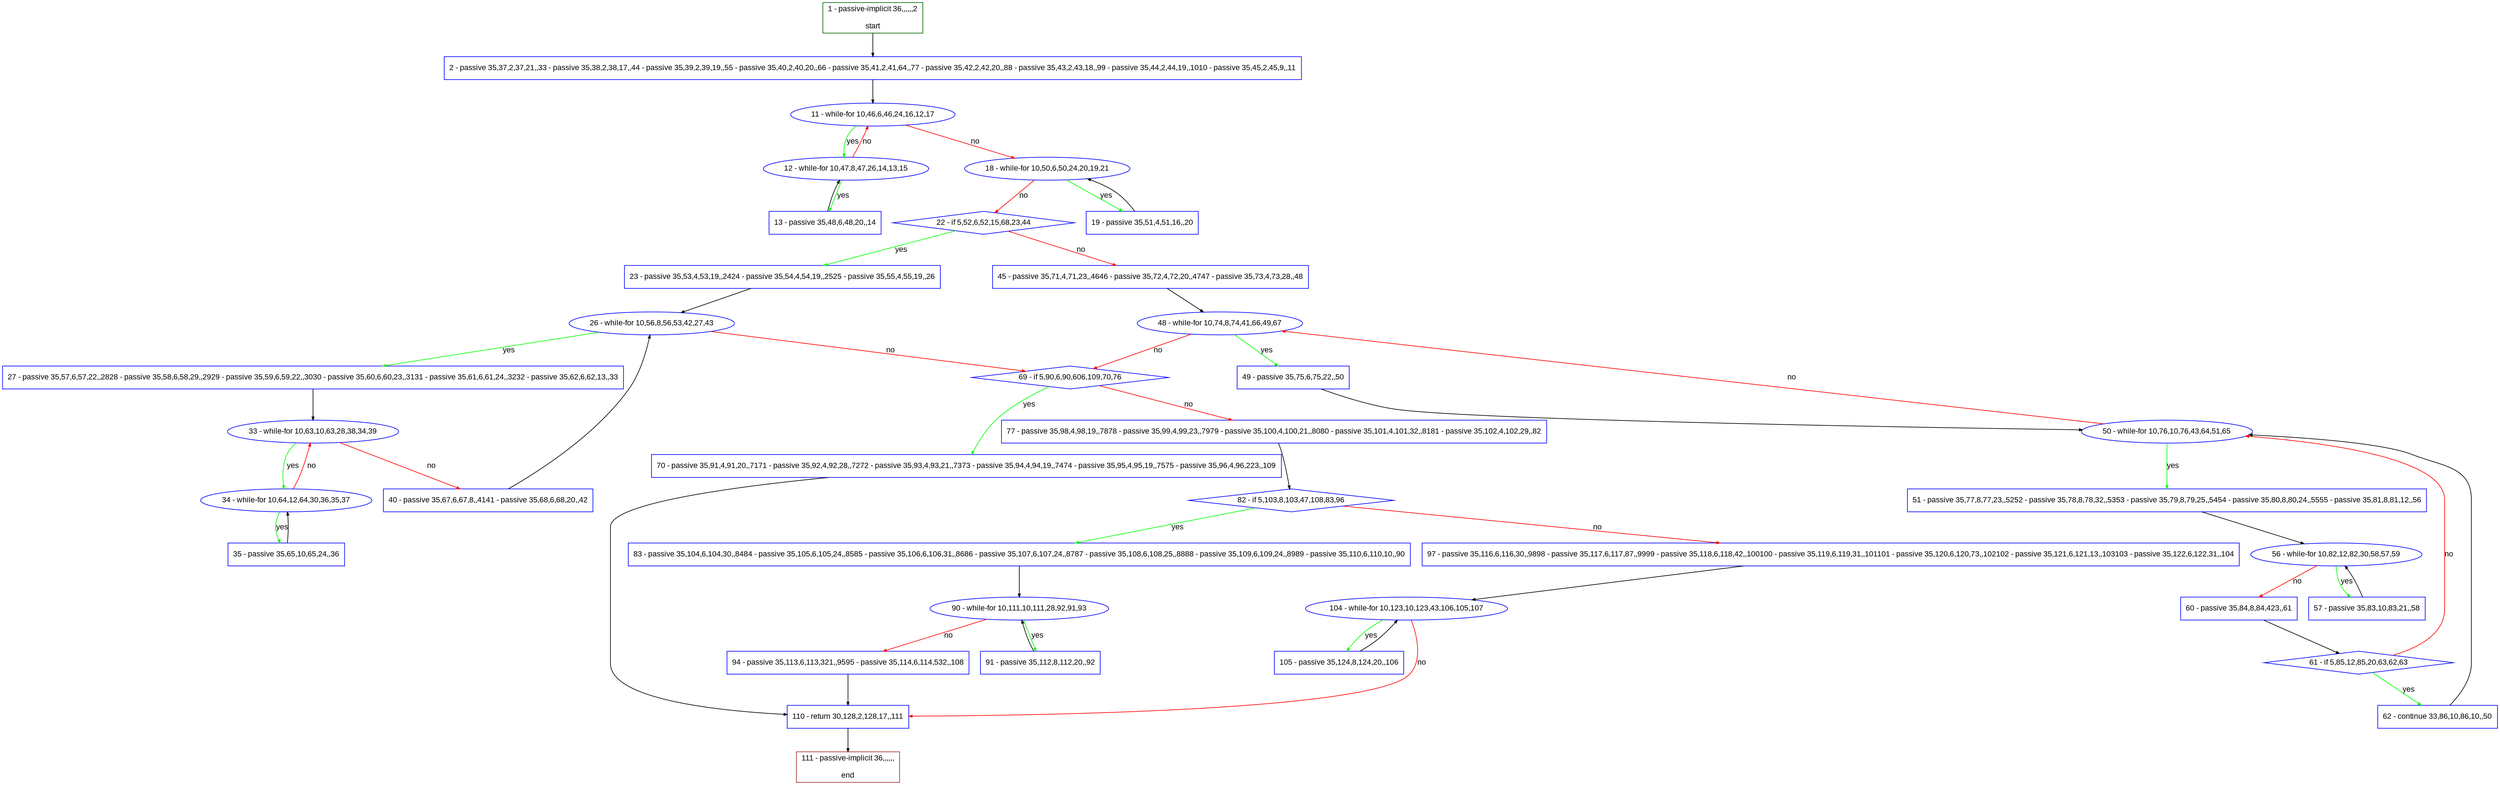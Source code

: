 digraph "" {
  graph [pack="true", label="", fontsize="12", packmode="clust", fontname="Arial", fillcolor="#FFFFCC", bgcolor="white", style="rounded,filled", compound="true"];
  node [node_initialized="no", label="", color="grey", fontsize="12", fillcolor="white", fontname="Arial", style="filled", shape="rectangle", compound="true", fixedsize="false"];
  edge [fontcolor="black", arrowhead="normal", arrowtail="none", arrowsize="0.5", ltail="", label="", color="black", fontsize="12", lhead="", fontname="Arial", dir="forward", compound="true"];
  __N1 [label="2 - passive 35,37,2,37,21,,33 - passive 35,38,2,38,17,,44 - passive 35,39,2,39,19,,55 - passive 35,40,2,40,20,,66 - passive 35,41,2,41,64,,77 - passive 35,42,2,42,20,,88 - passive 35,43,2,43,18,,99 - passive 35,44,2,44,19,,1010 - passive 35,45,2,45,9,,11", color="#0000ff", fillcolor="#ffffff", style="filled", shape="box"];
  __N2 [label="1 - passive-implicit 36,,,,,,2\n\nstart", color="#006400", fillcolor="#ffffff", style="filled", shape="box"];
  __N3 [label="11 - while-for 10,46,6,46,24,16,12,17", color="#0000ff", fillcolor="#ffffff", style="filled", shape="oval"];
  __N4 [label="12 - while-for 10,47,8,47,26,14,13,15", color="#0000ff", fillcolor="#ffffff", style="filled", shape="oval"];
  __N5 [label="18 - while-for 10,50,6,50,24,20,19,21", color="#0000ff", fillcolor="#ffffff", style="filled", shape="oval"];
  __N6 [label="13 - passive 35,48,6,48,20,,14", color="#0000ff", fillcolor="#ffffff", style="filled", shape="box"];
  __N7 [label="19 - passive 35,51,4,51,16,,20", color="#0000ff", fillcolor="#ffffff", style="filled", shape="box"];
  __N8 [label="22 - if 5,52,6,52,15,68,23,44", color="#0000ff", fillcolor="#ffffff", style="filled", shape="diamond"];
  __N9 [label="23 - passive 35,53,4,53,19,,2424 - passive 35,54,4,54,19,,2525 - passive 35,55,4,55,19,,26", color="#0000ff", fillcolor="#ffffff", style="filled", shape="box"];
  __N10 [label="45 - passive 35,71,4,71,23,,4646 - passive 35,72,4,72,20,,4747 - passive 35,73,4,73,28,,48", color="#0000ff", fillcolor="#ffffff", style="filled", shape="box"];
  __N11 [label="26 - while-for 10,56,8,56,53,42,27,43", color="#0000ff", fillcolor="#ffffff", style="filled", shape="oval"];
  __N12 [label="27 - passive 35,57,6,57,22,,2828 - passive 35,58,6,58,29,,2929 - passive 35,59,6,59,22,,3030 - passive 35,60,6,60,23,,3131 - passive 35,61,6,61,24,,3232 - passive 35,62,6,62,13,,33", color="#0000ff", fillcolor="#ffffff", style="filled", shape="box"];
  __N13 [label="69 - if 5,90,6,90,606,109,70,76", color="#0000ff", fillcolor="#ffffff", style="filled", shape="diamond"];
  __N14 [label="33 - while-for 10,63,10,63,28,38,34,39", color="#0000ff", fillcolor="#ffffff", style="filled", shape="oval"];
  __N15 [label="34 - while-for 10,64,12,64,30,36,35,37", color="#0000ff", fillcolor="#ffffff", style="filled", shape="oval"];
  __N16 [label="40 - passive 35,67,6,67,8,,4141 - passive 35,68,6,68,20,,42", color="#0000ff", fillcolor="#ffffff", style="filled", shape="box"];
  __N17 [label="35 - passive 35,65,10,65,24,,36", color="#0000ff", fillcolor="#ffffff", style="filled", shape="box"];
  __N18 [label="48 - while-for 10,74,8,74,41,66,49,67", color="#0000ff", fillcolor="#ffffff", style="filled", shape="oval"];
  __N19 [label="49 - passive 35,75,6,75,22,,50", color="#0000ff", fillcolor="#ffffff", style="filled", shape="box"];
  __N20 [label="50 - while-for 10,76,10,76,43,64,51,65", color="#0000ff", fillcolor="#ffffff", style="filled", shape="oval"];
  __N21 [label="51 - passive 35,77,8,77,23,,5252 - passive 35,78,8,78,32,,5353 - passive 35,79,8,79,25,,5454 - passive 35,80,8,80,24,,5555 - passive 35,81,8,81,12,,56", color="#0000ff", fillcolor="#ffffff", style="filled", shape="box"];
  __N22 [label="56 - while-for 10,82,12,82,30,58,57,59", color="#0000ff", fillcolor="#ffffff", style="filled", shape="oval"];
  __N23 [label="57 - passive 35,83,10,83,21,,58", color="#0000ff", fillcolor="#ffffff", style="filled", shape="box"];
  __N24 [label="60 - passive 35,84,8,84,423,,61", color="#0000ff", fillcolor="#ffffff", style="filled", shape="box"];
  __N25 [label="61 - if 5,85,12,85,20,63,62,63", color="#0000ff", fillcolor="#ffffff", style="filled", shape="diamond"];
  __N26 [label="62 - continue 33,86,10,86,10,,50", color="#0000ff", fillcolor="#ffffff", style="filled", shape="box"];
  __N27 [label="70 - passive 35,91,4,91,20,,7171 - passive 35,92,4,92,28,,7272 - passive 35,93,4,93,21,,7373 - passive 35,94,4,94,19,,7474 - passive 35,95,4,95,19,,7575 - passive 35,96,4,96,223,,109", color="#0000ff", fillcolor="#ffffff", style="filled", shape="box"];
  __N28 [label="77 - passive 35,98,4,98,19,,7878 - passive 35,99,4,99,23,,7979 - passive 35,100,4,100,21,,8080 - passive 35,101,4,101,32,,8181 - passive 35,102,4,102,29,,82", color="#0000ff", fillcolor="#ffffff", style="filled", shape="box"];
  __N29 [label="110 - return 30,128,2,128,17,,111", color="#0000ff", fillcolor="#ffffff", style="filled", shape="box"];
  __N30 [label="82 - if 5,103,8,103,47,108,83,96", color="#0000ff", fillcolor="#ffffff", style="filled", shape="diamond"];
  __N31 [label="83 - passive 35,104,6,104,30,,8484 - passive 35,105,6,105,24,,8585 - passive 35,106,6,106,31,,8686 - passive 35,107,6,107,24,,8787 - passive 35,108,6,108,25,,8888 - passive 35,109,6,109,24,,8989 - passive 35,110,6,110,10,,90", color="#0000ff", fillcolor="#ffffff", style="filled", shape="box"];
  __N32 [label="97 - passive 35,116,6,116,30,,9898 - passive 35,117,6,117,87,,9999 - passive 35,118,6,118,42,,100100 - passive 35,119,6,119,31,,101101 - passive 35,120,6,120,73,,102102 - passive 35,121,6,121,13,,103103 - passive 35,122,6,122,31,,104", color="#0000ff", fillcolor="#ffffff", style="filled", shape="box"];
  __N33 [label="90 - while-for 10,111,10,111,28,92,91,93", color="#0000ff", fillcolor="#ffffff", style="filled", shape="oval"];
  __N34 [label="91 - passive 35,112,8,112,20,,92", color="#0000ff", fillcolor="#ffffff", style="filled", shape="box"];
  __N35 [label="94 - passive 35,113,6,113,321,,9595 - passive 35,114,6,114,532,,108", color="#0000ff", fillcolor="#ffffff", style="filled", shape="box"];
  __N36 [label="104 - while-for 10,123,10,123,43,106,105,107", color="#0000ff", fillcolor="#ffffff", style="filled", shape="oval"];
  __N37 [label="105 - passive 35,124,8,124,20,,106", color="#0000ff", fillcolor="#ffffff", style="filled", shape="box"];
  __N38 [label="111 - passive-implicit 36,,,,,,\n\nend", color="#a52a2a", fillcolor="#ffffff", style="filled", shape="box"];
  __N2 -> __N1 [arrowhead="normal", arrowtail="none", color="#000000", label="", dir="forward"];
  __N1 -> __N3 [arrowhead="normal", arrowtail="none", color="#000000", label="", dir="forward"];
  __N3 -> __N4 [arrowhead="normal", arrowtail="none", color="#00ff00", label="yes", dir="forward"];
  __N4 -> __N3 [arrowhead="normal", arrowtail="none", color="#ff0000", label="no", dir="forward"];
  __N3 -> __N5 [arrowhead="normal", arrowtail="none", color="#ff0000", label="no", dir="forward"];
  __N4 -> __N6 [arrowhead="normal", arrowtail="none", color="#00ff00", label="yes", dir="forward"];
  __N6 -> __N4 [arrowhead="normal", arrowtail="none", color="#000000", label="", dir="forward"];
  __N5 -> __N7 [arrowhead="normal", arrowtail="none", color="#00ff00", label="yes", dir="forward"];
  __N7 -> __N5 [arrowhead="normal", arrowtail="none", color="#000000", label="", dir="forward"];
  __N5 -> __N8 [arrowhead="normal", arrowtail="none", color="#ff0000", label="no", dir="forward"];
  __N8 -> __N9 [arrowhead="normal", arrowtail="none", color="#00ff00", label="yes", dir="forward"];
  __N8 -> __N10 [arrowhead="normal", arrowtail="none", color="#ff0000", label="no", dir="forward"];
  __N9 -> __N11 [arrowhead="normal", arrowtail="none", color="#000000", label="", dir="forward"];
  __N11 -> __N12 [arrowhead="normal", arrowtail="none", color="#00ff00", label="yes", dir="forward"];
  __N11 -> __N13 [arrowhead="normal", arrowtail="none", color="#ff0000", label="no", dir="forward"];
  __N12 -> __N14 [arrowhead="normal", arrowtail="none", color="#000000", label="", dir="forward"];
  __N14 -> __N15 [arrowhead="normal", arrowtail="none", color="#00ff00", label="yes", dir="forward"];
  __N15 -> __N14 [arrowhead="normal", arrowtail="none", color="#ff0000", label="no", dir="forward"];
  __N14 -> __N16 [arrowhead="normal", arrowtail="none", color="#ff0000", label="no", dir="forward"];
  __N15 -> __N17 [arrowhead="normal", arrowtail="none", color="#00ff00", label="yes", dir="forward"];
  __N17 -> __N15 [arrowhead="normal", arrowtail="none", color="#000000", label="", dir="forward"];
  __N16 -> __N11 [arrowhead="normal", arrowtail="none", color="#000000", label="", dir="forward"];
  __N10 -> __N18 [arrowhead="normal", arrowtail="none", color="#000000", label="", dir="forward"];
  __N18 -> __N19 [arrowhead="normal", arrowtail="none", color="#00ff00", label="yes", dir="forward"];
  __N18 -> __N13 [arrowhead="normal", arrowtail="none", color="#ff0000", label="no", dir="forward"];
  __N19 -> __N20 [arrowhead="normal", arrowtail="none", color="#000000", label="", dir="forward"];
  __N20 -> __N18 [arrowhead="normal", arrowtail="none", color="#ff0000", label="no", dir="forward"];
  __N20 -> __N21 [arrowhead="normal", arrowtail="none", color="#00ff00", label="yes", dir="forward"];
  __N21 -> __N22 [arrowhead="normal", arrowtail="none", color="#000000", label="", dir="forward"];
  __N22 -> __N23 [arrowhead="normal", arrowtail="none", color="#00ff00", label="yes", dir="forward"];
  __N23 -> __N22 [arrowhead="normal", arrowtail="none", color="#000000", label="", dir="forward"];
  __N22 -> __N24 [arrowhead="normal", arrowtail="none", color="#ff0000", label="no", dir="forward"];
  __N24 -> __N25 [arrowhead="normal", arrowtail="none", color="#000000", label="", dir="forward"];
  __N25 -> __N20 [arrowhead="normal", arrowtail="none", color="#ff0000", label="no", dir="forward"];
  __N25 -> __N26 [arrowhead="normal", arrowtail="none", color="#00ff00", label="yes", dir="forward"];
  __N26 -> __N20 [arrowhead="normal", arrowtail="none", color="#000000", label="", dir="forward"];
  __N13 -> __N27 [arrowhead="normal", arrowtail="none", color="#00ff00", label="yes", dir="forward"];
  __N13 -> __N28 [arrowhead="normal", arrowtail="none", color="#ff0000", label="no", dir="forward"];
  __N27 -> __N29 [arrowhead="normal", arrowtail="none", color="#000000", label="", dir="forward"];
  __N28 -> __N30 [arrowhead="normal", arrowtail="none", color="#000000", label="", dir="forward"];
  __N30 -> __N31 [arrowhead="normal", arrowtail="none", color="#00ff00", label="yes", dir="forward"];
  __N30 -> __N32 [arrowhead="normal", arrowtail="none", color="#ff0000", label="no", dir="forward"];
  __N31 -> __N33 [arrowhead="normal", arrowtail="none", color="#000000", label="", dir="forward"];
  __N33 -> __N34 [arrowhead="normal", arrowtail="none", color="#00ff00", label="yes", dir="forward"];
  __N34 -> __N33 [arrowhead="normal", arrowtail="none", color="#000000", label="", dir="forward"];
  __N33 -> __N35 [arrowhead="normal", arrowtail="none", color="#ff0000", label="no", dir="forward"];
  __N35 -> __N29 [arrowhead="normal", arrowtail="none", color="#000000", label="", dir="forward"];
  __N32 -> __N36 [arrowhead="normal", arrowtail="none", color="#000000", label="", dir="forward"];
  __N36 -> __N37 [arrowhead="normal", arrowtail="none", color="#00ff00", label="yes", dir="forward"];
  __N37 -> __N36 [arrowhead="normal", arrowtail="none", color="#000000", label="", dir="forward"];
  __N36 -> __N29 [arrowhead="normal", arrowtail="none", color="#ff0000", label="no", dir="forward"];
  __N29 -> __N38 [arrowhead="normal", arrowtail="none", color="#000000", label="", dir="forward"];
}
